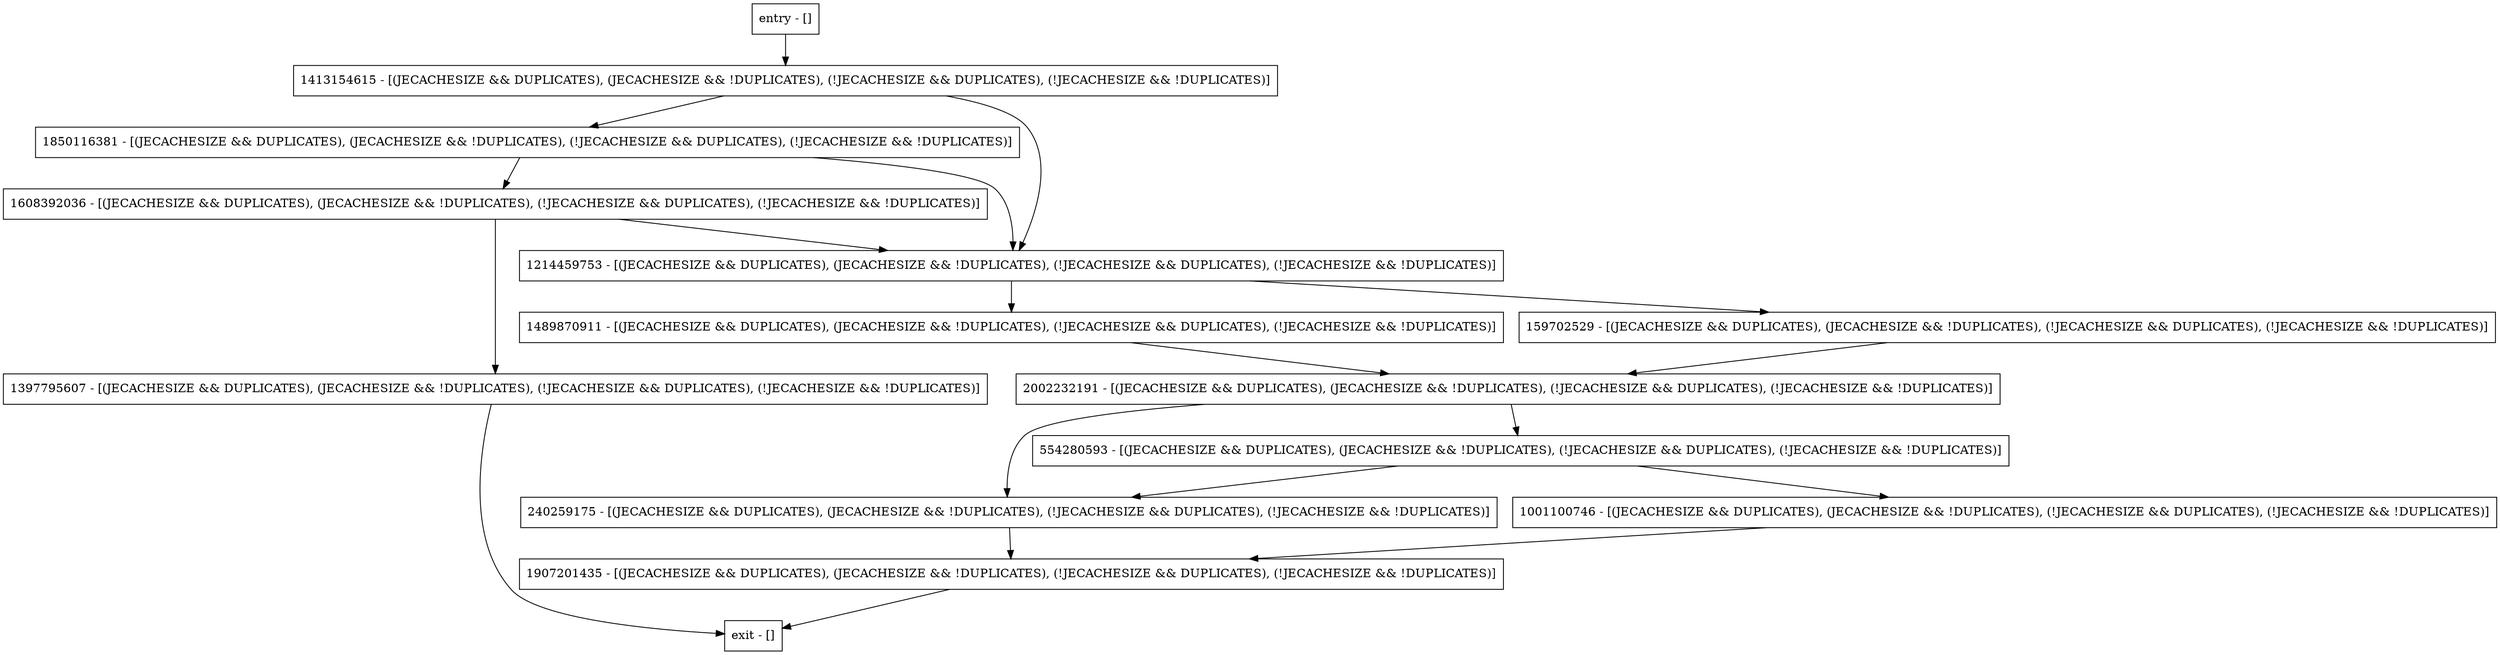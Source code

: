 digraph <init> {
node [shape=record];
1850116381 [label="1850116381 - [(JECACHESIZE && DUPLICATES), (JECACHESIZE && !DUPLICATES), (!JECACHESIZE && DUPLICATES), (!JECACHESIZE && !DUPLICATES)]"];
1608392036 [label="1608392036 - [(JECACHESIZE && DUPLICATES), (JECACHESIZE && !DUPLICATES), (!JECACHESIZE && DUPLICATES), (!JECACHESIZE && !DUPLICATES)]"];
1413154615 [label="1413154615 - [(JECACHESIZE && DUPLICATES), (JECACHESIZE && !DUPLICATES), (!JECACHESIZE && DUPLICATES), (!JECACHESIZE && !DUPLICATES)]"];
159702529 [label="159702529 - [(JECACHESIZE && DUPLICATES), (JECACHESIZE && !DUPLICATES), (!JECACHESIZE && DUPLICATES), (!JECACHESIZE && !DUPLICATES)]"];
1214459753 [label="1214459753 - [(JECACHESIZE && DUPLICATES), (JECACHESIZE && !DUPLICATES), (!JECACHESIZE && DUPLICATES), (!JECACHESIZE && !DUPLICATES)]"];
1397795607 [label="1397795607 - [(JECACHESIZE && DUPLICATES), (JECACHESIZE && !DUPLICATES), (!JECACHESIZE && DUPLICATES), (!JECACHESIZE && !DUPLICATES)]"];
1489870911 [label="1489870911 - [(JECACHESIZE && DUPLICATES), (JECACHESIZE && !DUPLICATES), (!JECACHESIZE && DUPLICATES), (!JECACHESIZE && !DUPLICATES)]"];
2002232191 [label="2002232191 - [(JECACHESIZE && DUPLICATES), (JECACHESIZE && !DUPLICATES), (!JECACHESIZE && DUPLICATES), (!JECACHESIZE && !DUPLICATES)]"];
1001100746 [label="1001100746 - [(JECACHESIZE && DUPLICATES), (JECACHESIZE && !DUPLICATES), (!JECACHESIZE && DUPLICATES), (!JECACHESIZE && !DUPLICATES)]"];
entry [label="entry - []"];
exit [label="exit - []"];
554280593 [label="554280593 - [(JECACHESIZE && DUPLICATES), (JECACHESIZE && !DUPLICATES), (!JECACHESIZE && DUPLICATES), (!JECACHESIZE && !DUPLICATES)]"];
240259175 [label="240259175 - [(JECACHESIZE && DUPLICATES), (JECACHESIZE && !DUPLICATES), (!JECACHESIZE && DUPLICATES), (!JECACHESIZE && !DUPLICATES)]"];
1907201435 [label="1907201435 - [(JECACHESIZE && DUPLICATES), (JECACHESIZE && !DUPLICATES), (!JECACHESIZE && DUPLICATES), (!JECACHESIZE && !DUPLICATES)]"];
entry;
exit;
1850116381 -> 1608392036;
1850116381 -> 1214459753;
1608392036 -> 1214459753;
1608392036 -> 1397795607;
1413154615 -> 1850116381;
1413154615 -> 1214459753;
159702529 -> 2002232191;
1214459753 -> 159702529;
1214459753 -> 1489870911;
1397795607 -> exit;
1489870911 -> 2002232191;
2002232191 -> 554280593;
2002232191 -> 240259175;
1001100746 -> 1907201435;
entry -> 1413154615;
554280593 -> 240259175;
554280593 -> 1001100746;
240259175 -> 1907201435;
1907201435 -> exit;
}
